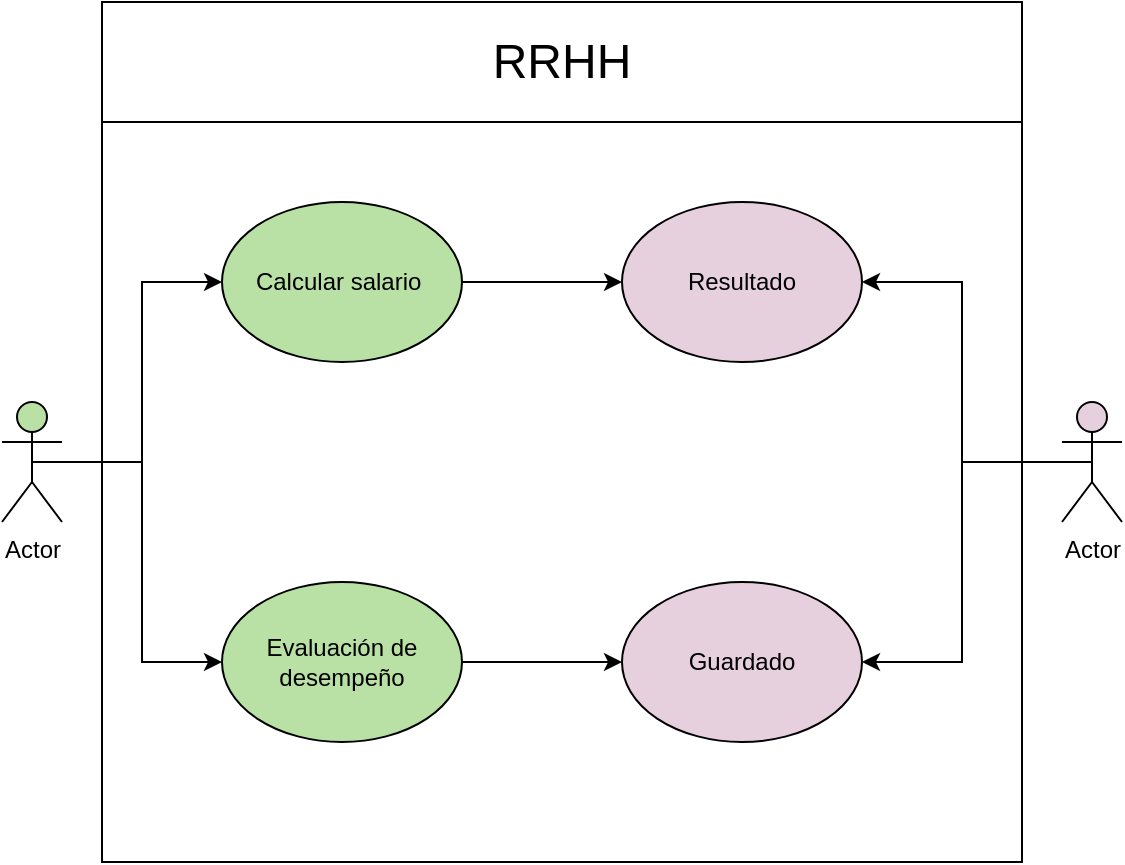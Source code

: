 <mxfile version="24.7.17">
  <diagram name="Página-1" id="1N1O4vxj1e2g-ZhYficx">
    <mxGraphModel grid="1" page="1" gridSize="10" guides="1" tooltips="1" connect="1" arrows="1" fold="1" pageScale="1" pageWidth="827" pageHeight="1169" math="0" shadow="0">
      <root>
        <mxCell id="0" />
        <mxCell id="1" parent="0" />
        <mxCell id="JcfTTWuU4UAbDxO8ckeF-8" style="edgeStyle=orthogonalEdgeStyle;rounded=0;orthogonalLoop=1;jettySize=auto;html=1;exitX=0.5;exitY=0.5;exitDx=0;exitDy=0;exitPerimeter=0;entryX=0;entryY=0.5;entryDx=0;entryDy=0;" edge="1" parent="1" source="JcfTTWuU4UAbDxO8ckeF-1" target="JcfTTWuU4UAbDxO8ckeF-3">
          <mxGeometry relative="1" as="geometry" />
        </mxCell>
        <mxCell id="JcfTTWuU4UAbDxO8ckeF-9" style="edgeStyle=orthogonalEdgeStyle;rounded=0;orthogonalLoop=1;jettySize=auto;html=1;exitX=0.5;exitY=0.5;exitDx=0;exitDy=0;exitPerimeter=0;entryX=0;entryY=0.5;entryDx=0;entryDy=0;" edge="1" parent="1" source="JcfTTWuU4UAbDxO8ckeF-1" target="JcfTTWuU4UAbDxO8ckeF-5">
          <mxGeometry relative="1" as="geometry" />
        </mxCell>
        <mxCell id="JcfTTWuU4UAbDxO8ckeF-1" value="Actor" style="shape=umlActor;verticalLabelPosition=bottom;verticalAlign=top;html=1;outlineConnect=0;fillColor=#B9E0A5;" vertex="1" parent="1">
          <mxGeometry x="60" y="230" width="30" height="60" as="geometry" />
        </mxCell>
        <mxCell id="JcfTTWuU4UAbDxO8ckeF-2" value="" style="swimlane;startSize=0;" vertex="1" parent="1">
          <mxGeometry x="110" y="90" width="460" height="370" as="geometry" />
        </mxCell>
        <mxCell id="JcfTTWuU4UAbDxO8ckeF-10" style="edgeStyle=orthogonalEdgeStyle;rounded=0;orthogonalLoop=1;jettySize=auto;html=1;exitX=1;exitY=0.5;exitDx=0;exitDy=0;" edge="1" parent="JcfTTWuU4UAbDxO8ckeF-2" source="JcfTTWuU4UAbDxO8ckeF-3" target="JcfTTWuU4UAbDxO8ckeF-4">
          <mxGeometry relative="1" as="geometry" />
        </mxCell>
        <mxCell id="JcfTTWuU4UAbDxO8ckeF-3" value="Calcular salario&amp;nbsp;" style="ellipse;whiteSpace=wrap;html=1;fillColor=#B9E0A5;" vertex="1" parent="JcfTTWuU4UAbDxO8ckeF-2">
          <mxGeometry x="60" y="40" width="120" height="80" as="geometry" />
        </mxCell>
        <mxCell id="JcfTTWuU4UAbDxO8ckeF-4" value="Resultado" style="ellipse;whiteSpace=wrap;html=1;fillColor=#E6D0DE;" vertex="1" parent="JcfTTWuU4UAbDxO8ckeF-2">
          <mxGeometry x="260" y="40" width="120" height="80" as="geometry" />
        </mxCell>
        <mxCell id="JcfTTWuU4UAbDxO8ckeF-11" style="edgeStyle=orthogonalEdgeStyle;rounded=0;orthogonalLoop=1;jettySize=auto;html=1;exitX=1;exitY=0.5;exitDx=0;exitDy=0;entryX=0;entryY=0.5;entryDx=0;entryDy=0;" edge="1" parent="JcfTTWuU4UAbDxO8ckeF-2" source="JcfTTWuU4UAbDxO8ckeF-5" target="JcfTTWuU4UAbDxO8ckeF-6">
          <mxGeometry relative="1" as="geometry" />
        </mxCell>
        <mxCell id="JcfTTWuU4UAbDxO8ckeF-5" value="Evaluación de desempeño" style="ellipse;whiteSpace=wrap;html=1;fillColor=#B9E0A5;" vertex="1" parent="JcfTTWuU4UAbDxO8ckeF-2">
          <mxGeometry x="60" y="230" width="120" height="80" as="geometry" />
        </mxCell>
        <mxCell id="JcfTTWuU4UAbDxO8ckeF-6" value="Guardado" style="ellipse;whiteSpace=wrap;html=1;fillColor=#E6D0DE;" vertex="1" parent="JcfTTWuU4UAbDxO8ckeF-2">
          <mxGeometry x="260" y="230" width="120" height="80" as="geometry" />
        </mxCell>
        <mxCell id="JcfTTWuU4UAbDxO8ckeF-13" style="edgeStyle=orthogonalEdgeStyle;rounded=0;orthogonalLoop=1;jettySize=auto;html=1;exitX=0.5;exitY=0.5;exitDx=0;exitDy=0;exitPerimeter=0;entryX=1;entryY=0.5;entryDx=0;entryDy=0;" edge="1" parent="1" source="JcfTTWuU4UAbDxO8ckeF-12" target="JcfTTWuU4UAbDxO8ckeF-4">
          <mxGeometry relative="1" as="geometry" />
        </mxCell>
        <mxCell id="JcfTTWuU4UAbDxO8ckeF-14" style="edgeStyle=orthogonalEdgeStyle;rounded=0;orthogonalLoop=1;jettySize=auto;html=1;exitX=0.5;exitY=0.5;exitDx=0;exitDy=0;exitPerimeter=0;entryX=1;entryY=0.5;entryDx=0;entryDy=0;" edge="1" parent="1" source="JcfTTWuU4UAbDxO8ckeF-12" target="JcfTTWuU4UAbDxO8ckeF-6">
          <mxGeometry relative="1" as="geometry" />
        </mxCell>
        <mxCell id="JcfTTWuU4UAbDxO8ckeF-12" value="Actor" style="shape=umlActor;verticalLabelPosition=bottom;verticalAlign=top;html=1;outlineConnect=0;fillColor=#E6D0DE;" vertex="1" parent="1">
          <mxGeometry x="590" y="230" width="30" height="60" as="geometry" />
        </mxCell>
        <mxCell id="JcfTTWuU4UAbDxO8ckeF-15" value="&lt;font style=&quot;font-size: 24px;&quot;&gt;RRHH&lt;/font&gt;" style="rounded=0;whiteSpace=wrap;html=1;" vertex="1" parent="1">
          <mxGeometry x="110" y="30" width="460" height="60" as="geometry" />
        </mxCell>
      </root>
    </mxGraphModel>
  </diagram>
</mxfile>
